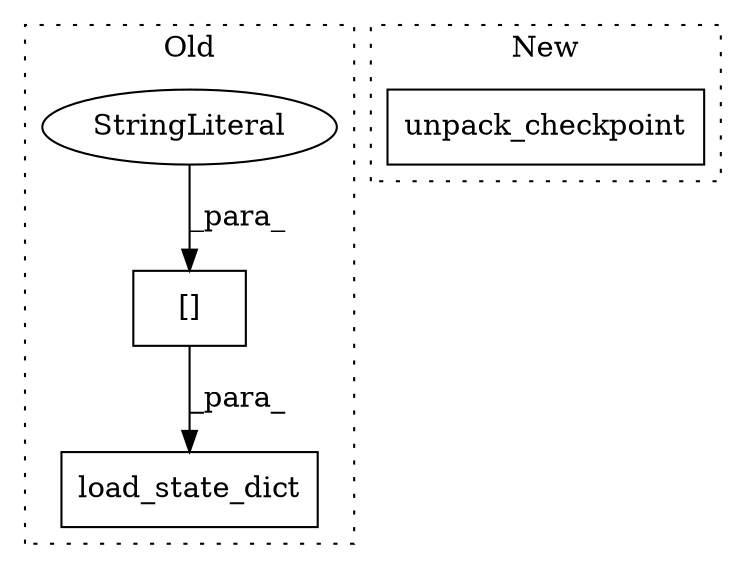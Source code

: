 digraph G {
subgraph cluster0 {
1 [label="[]" a="2" s="1348,1394" l="28,1" shape="box"];
3 [label="StringLiteral" a="45" s="1376" l="18" shape="ellipse"];
4 [label="load_state_dict" a="32" s="1332,1395" l="16,1" shape="box"];
label = "Old";
style="dotted";
}
subgraph cluster1 {
2 [label="unpack_checkpoint" a="32" s="1500,1534" l="18,1" shape="box"];
label = "New";
style="dotted";
}
1 -> 4 [label="_para_"];
3 -> 1 [label="_para_"];
}